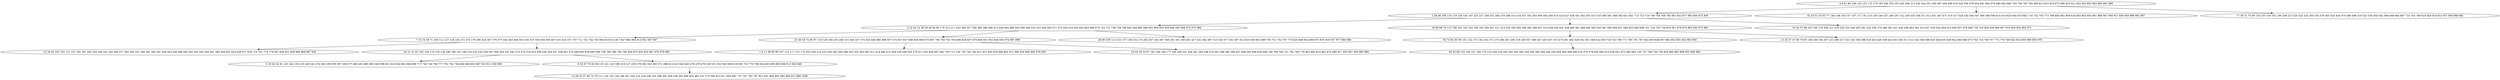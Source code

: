 digraph true_tree {
	"0" -> "1"
	"0" -> "2"
	"0" -> "3"
	"1" -> "4"
	"4" -> "5"
	"1" -> "6"
	"4" -> "7"
	"5" -> "8"
	"5" -> "9"
	"6" -> "10"
	"4" -> "11"
	"7" -> "12"
	"9" -> "13"
	"9" -> "14"
	"7" -> "15"
	"14" -> "16"
	"1" -> "17"
	"10" -> "18"
	"6" -> "19"
	"0" [label="4 6 61 84 100 132 153 172 179 193 206 252 253 285 296 313 326 344 351 393 487 494 499 519 525 556 579 654 661 664 676 680 683 686 703 736 783 784 808 813 815 816 872 896 916 921 922 943 953 963 965 991 999"];
	"1" [label="2 28 48 108 116 119 126 145 187 235 237 249 251 260 270 289 310 316 337 352 362 400 402 405 410 418 427 430 441 452 503 515 543 560 581 586 592 621 641 713 715 719 749 759 768 795 801 832 877 893 904 915 936"];
	"2" [label="42 43 51 53 63 77 146 148 154 157 167 171 181 213 230 240 257 266 297 312 330 335 348 371 412 451 467 471 474 517 528 534 546 547 580 598 599 614 619 620 644 670 682 716 732 755 773 798 800 802 809 818 843 845 854 881 888 907 908 927 939 958 986 992 997"];
	"3" [label="17 30 31 75 90 134 155 159 162 196 269 273 320 323 325 350 354 379 403 425 434 470 489 496 516 523 539 550 582 588 609 684 687 710 754 789 819 828 918 923 937 959 966 982"];
	"4" [label="5 22 24 32 38 39 46 94 95 170 212 217 243 306 327 336 366 380 408 413 449 484 488 505 506 509 522 533 538 562 571 572 583 616 630 643 663 669 674 722 731 738 739 796 842 844 895 900 901 909 924 938 948 955 968 972 975 984"];
	"5" [label="7 10 15 59 71 106 112 127 128 156 272 276 279 290 324 367 376 377 442 463 464 502 535 537 559 584 590 607 631 632 671 707 711 741 742 793 804 810 812 817 847 864 905 914 941 947 967"];
	"6" [label="16 66 69 76 115 158 161 165 183 185 195 209 267 311 314 334 358 384 389 392 396 407 415 428 429 431 438 460 461 466 495 500 545 587 600 608 627 648 653 690 698 701 724 730 734 833 851 878 879 883 940 973 981"];
	"7" [label="23 40 54 72 96 97 118 129 184 245 246 315 340 347 374 443 446 486 498 507 574 637 647 658 665 666 675 697 700 704 743 763 806 820 837 870 884 931 932 944 945 974 987 998"];
	"8" [label="12 36 62 103 105 131 147 182 197 205 225 238 241 250 268 277 293 304 331 346 381 382 387 409 424 456 469 493 542 553 555 564 567 585 594 603 624 626 677 678 714 761 774 778 807 826 831 838 866 868 887 935"];
	"9" [label="20 21 41 81 102 104 110 130 139 189 190 191 198 219 234 244 256 307 308 328 333 342 373 375 378 433 459 536 544 557 558 561 570 589 640 659 695 699 728 760 786 790 799 856 875 920 933 961 976 979 985"];
	"10" [label="56 73 82 83 89 101 122 173 192 232 271 275 280 281 295 319 338 357 369 447 450 457 473 475 491 492 526 541 551 565 622 650 720 723 769 771 785 791 797 822 830 846 857 882 902 925 942 983 995"];
	"11" [label="49 80 109 113 123 137 138 152 174 202 247 263 287 300 301 341 345 401 417 422 462 497 513 520 577 591 597 612 633 639 662 689 750 751 752 767 775 825 848 852 859 873 876 930 957 977 994 996"];
	"12" [label="1 8 11 68 85 99 107 114 117 121 175 203 208 214 223 229 262 264 286 303 355 363 383 411 419 448 472 504 518 548 554 575 611 652 656 667 681 705 712 726 735 745 792 811 827 835 839 860 862 871 886 934 949 964 978 993"];
	"13" [label="3 18 26 34 91 120 144 150 215 228 242 274 294 359 395 397 399 477 480 481 485 508 540 596 601 623 634 692 694 696 717 740 744 766 777 781 782 794 840 849 853 867 910 911 929 969"];
	"14" [label="9 52 67 70 92 98 133 141 143 186 218 227 259 278 292 343 365 372 388 414 423 440 445 476 478 479 529 531 552 563 569 618 655 733 770 788 834 863 865 890 906 913 926 946"];
	"15" [label="19 44 50 55 87 142 166 168 177 180 199 221 258 261 284 298 318 361 368 385 390 437 568 593 606 636 646 706 708 709 721 762 764 776 803 805 814 861 874 889 917 950 951 956 960 980"];
	"16" [label="14 29 35 37 60 74 79 111 124 135 140 188 201 204 222 224 236 255 288 302 309 339 353 406 432 483 521 573 595 613 617 645 691 737 747 765 787 821 841 850 891 892 894 912 988 1000"];
	"17" [label="33 45 57 86 163 164 178 200 211 216 220 233 248 265 291 322 356 370 386 391 421 436 458 482 501 514 527 530 532 604 610 649 657 679 688 729 753 829 836 869 897 919 928 954 962 971"];
	"18" [label="64 65 88 125 149 151 160 176 210 226 239 254 282 283 305 329 360 364 394 404 435 454 465 468 490 510 576 578 602 605 615 629 651 672 685 693 725 727 746 756 758 858 880 885 898 952 989 990"];
	"19" [label="13 25 27 47 58 78 93 136 169 194 207 231 299 317 321 332 349 398 416 420 426 439 444 453 455 511 512 524 549 566 625 628 635 638 642 660 668 673 702 718 748 757 772 779 780 823 824 855 899 903 970"];
}
